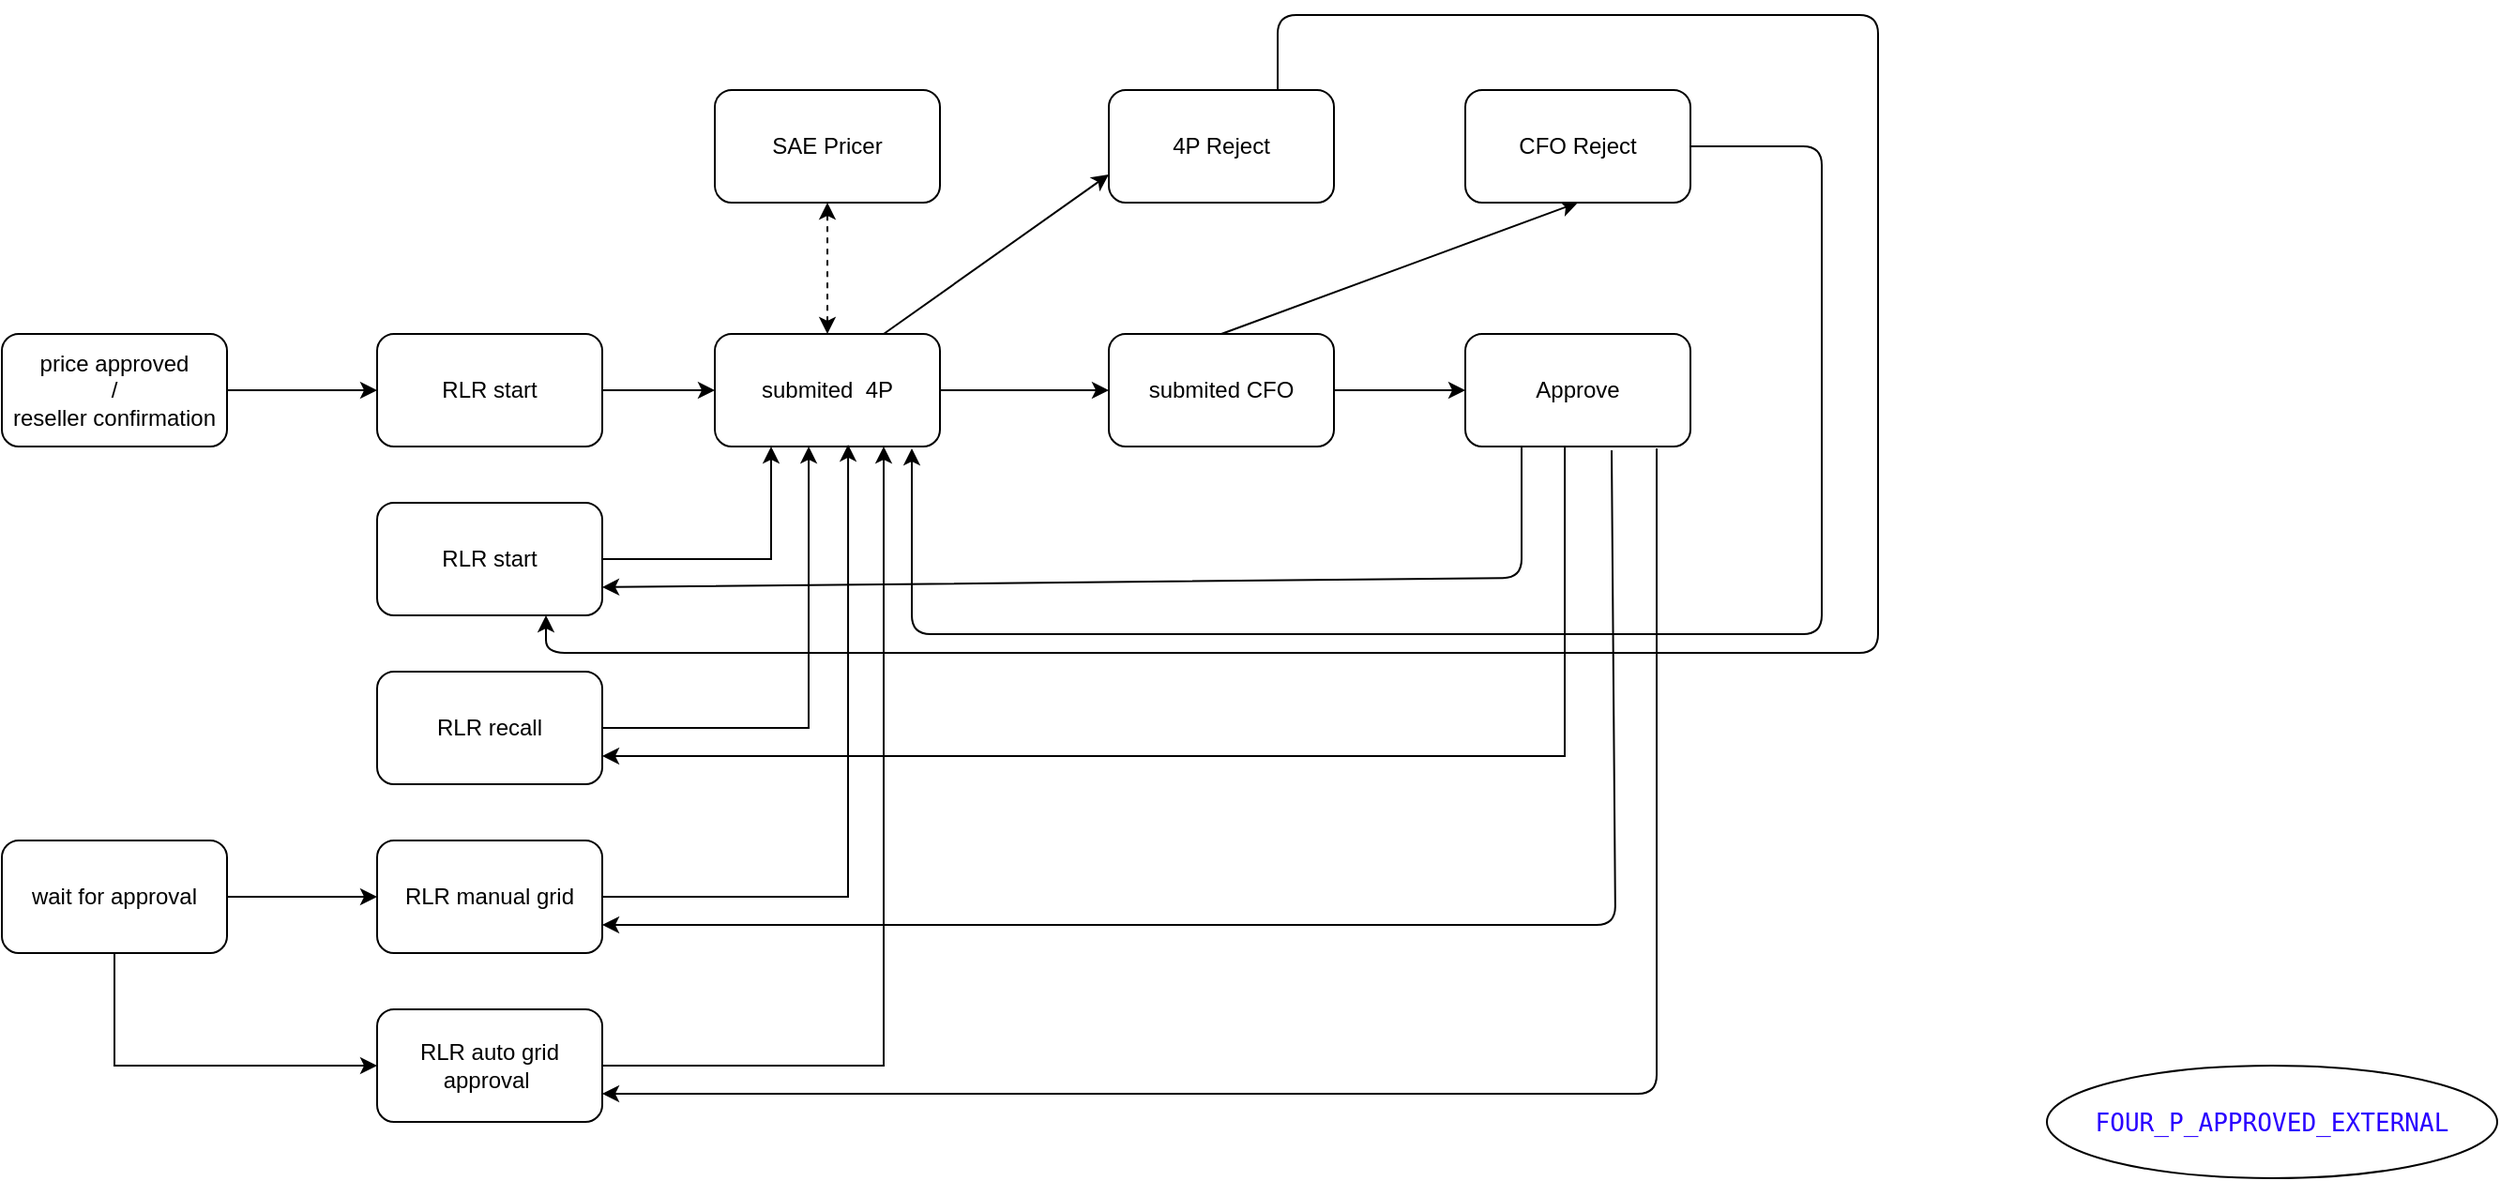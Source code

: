 <mxfile version="14.2.9" type="github">
  <diagram id="mZGh_RR28e_5rWhWMPwG" name="Page-1">
    <mxGraphModel dx="1422" dy="794" grid="1" gridSize="10" guides="1" tooltips="1" connect="1" arrows="1" fold="1" page="1" pageScale="1" pageWidth="850" pageHeight="1100" math="0" shadow="0">
      <root>
        <mxCell id="0" />
        <mxCell id="1" parent="0" />
        <mxCell id="PxzkpLSmrIi1IH7mPmlL-12" style="edgeStyle=orthogonalEdgeStyle;rounded=0;orthogonalLoop=1;jettySize=auto;html=1;" parent="1" source="PxzkpLSmrIi1IH7mPmlL-1" target="PxzkpLSmrIi1IH7mPmlL-2" edge="1">
          <mxGeometry relative="1" as="geometry" />
        </mxCell>
        <mxCell id="PxzkpLSmrIi1IH7mPmlL-1" value="price approved &lt;br&gt;/&lt;br&gt;reseller confirmation" style="rounded=1;whiteSpace=wrap;html=1;" parent="1" vertex="1">
          <mxGeometry x="40" y="290" width="120" height="60" as="geometry" />
        </mxCell>
        <mxCell id="PxzkpLSmrIi1IH7mPmlL-11" style="edgeStyle=orthogonalEdgeStyle;rounded=0;orthogonalLoop=1;jettySize=auto;html=1;" parent="1" source="PxzkpLSmrIi1IH7mPmlL-2" target="PxzkpLSmrIi1IH7mPmlL-3" edge="1">
          <mxGeometry relative="1" as="geometry" />
        </mxCell>
        <mxCell id="PxzkpLSmrIi1IH7mPmlL-2" value="RLR start" style="rounded=1;whiteSpace=wrap;html=1;" parent="1" vertex="1">
          <mxGeometry x="240" y="290" width="120" height="60" as="geometry" />
        </mxCell>
        <mxCell id="PxzkpLSmrIi1IH7mPmlL-10" style="edgeStyle=orthogonalEdgeStyle;rounded=0;orthogonalLoop=1;jettySize=auto;html=1;" parent="1" source="PxzkpLSmrIi1IH7mPmlL-3" target="PxzkpLSmrIi1IH7mPmlL-5" edge="1">
          <mxGeometry relative="1" as="geometry" />
        </mxCell>
        <mxCell id="PxzkpLSmrIi1IH7mPmlL-3" value="submited&amp;nbsp; 4P" style="rounded=1;whiteSpace=wrap;html=1;" parent="1" vertex="1">
          <mxGeometry x="420" y="290" width="120" height="60" as="geometry" />
        </mxCell>
        <mxCell id="PxzkpLSmrIi1IH7mPmlL-14" style="edgeStyle=orthogonalEdgeStyle;rounded=0;orthogonalLoop=1;jettySize=auto;html=1;entryX=0.417;entryY=1;entryDx=0;entryDy=0;entryPerimeter=0;" parent="1" source="PxzkpLSmrIi1IH7mPmlL-4" target="PxzkpLSmrIi1IH7mPmlL-3" edge="1">
          <mxGeometry relative="1" as="geometry" />
        </mxCell>
        <mxCell id="PxzkpLSmrIi1IH7mPmlL-4" value="RLR recall" style="rounded=1;whiteSpace=wrap;html=1;" parent="1" vertex="1">
          <mxGeometry x="240" y="470" width="120" height="60" as="geometry" />
        </mxCell>
        <mxCell id="PxzkpLSmrIi1IH7mPmlL-7" style="edgeStyle=orthogonalEdgeStyle;rounded=0;orthogonalLoop=1;jettySize=auto;html=1;entryX=1;entryY=0.75;entryDx=0;entryDy=0;exitX=0.442;exitY=0.983;exitDx=0;exitDy=0;exitPerimeter=0;" parent="1" source="ErRua213hZi1VkKvtBRZ-1" target="PxzkpLSmrIi1IH7mPmlL-4" edge="1">
          <mxGeometry relative="1" as="geometry">
            <Array as="points">
              <mxPoint x="873" y="515" />
            </Array>
          </mxGeometry>
        </mxCell>
        <mxCell id="ErRua213hZi1VkKvtBRZ-2" style="edgeStyle=orthogonalEdgeStyle;rounded=0;orthogonalLoop=1;jettySize=auto;html=1;entryX=0;entryY=0.5;entryDx=0;entryDy=0;" edge="1" parent="1" source="PxzkpLSmrIi1IH7mPmlL-5" target="ErRua213hZi1VkKvtBRZ-1">
          <mxGeometry relative="1" as="geometry" />
        </mxCell>
        <mxCell id="PxzkpLSmrIi1IH7mPmlL-5" value="submited CFO" style="rounded=1;whiteSpace=wrap;html=1;" parent="1" vertex="1">
          <mxGeometry x="630" y="290" width="120" height="60" as="geometry" />
        </mxCell>
        <mxCell id="PxzkpLSmrIi1IH7mPmlL-9" style="edgeStyle=orthogonalEdgeStyle;rounded=0;orthogonalLoop=1;jettySize=auto;html=1;entryX=0.25;entryY=1;entryDx=0;entryDy=0;" parent="1" source="PxzkpLSmrIi1IH7mPmlL-6" target="PxzkpLSmrIi1IH7mPmlL-3" edge="1">
          <mxGeometry relative="1" as="geometry" />
        </mxCell>
        <mxCell id="PxzkpLSmrIi1IH7mPmlL-6" value="RLR start" style="rounded=1;whiteSpace=wrap;html=1;" parent="1" vertex="1">
          <mxGeometry x="240" y="380" width="120" height="60" as="geometry" />
        </mxCell>
        <mxCell id="PxzkpLSmrIi1IH7mPmlL-8" value="" style="endArrow=classic;html=1;entryX=1;entryY=0.75;entryDx=0;entryDy=0;exitX=0.25;exitY=1;exitDx=0;exitDy=0;" parent="1" source="ErRua213hZi1VkKvtBRZ-1" target="PxzkpLSmrIi1IH7mPmlL-6" edge="1">
          <mxGeometry width="50" height="50" relative="1" as="geometry">
            <mxPoint x="400" y="430" as="sourcePoint" />
            <mxPoint x="450" y="380" as="targetPoint" />
            <Array as="points">
              <mxPoint x="850" y="420" />
            </Array>
          </mxGeometry>
        </mxCell>
        <mxCell id="ErRua213hZi1VkKvtBRZ-4" style="edgeStyle=orthogonalEdgeStyle;rounded=0;orthogonalLoop=1;jettySize=auto;html=1;entryX=0.592;entryY=0.983;entryDx=0;entryDy=0;entryPerimeter=0;" edge="1" parent="1" source="PxzkpLSmrIi1IH7mPmlL-19" target="PxzkpLSmrIi1IH7mPmlL-3">
          <mxGeometry relative="1" as="geometry" />
        </mxCell>
        <mxCell id="PxzkpLSmrIi1IH7mPmlL-19" value="RLR manual grid" style="rounded=1;whiteSpace=wrap;html=1;" parent="1" vertex="1">
          <mxGeometry x="240" y="560" width="120" height="60" as="geometry" />
        </mxCell>
        <mxCell id="PxzkpLSmrIi1IH7mPmlL-20" value="&lt;pre style=&quot;background-color: #ffffff ; color: #000000 ; font-family: &amp;quot;jetbrains mono&amp;quot; , monospace ; font-size: 9.8pt&quot;&gt;&lt;span style=&quot;color: #2a00ff&quot;&gt;FOUR_P_APPROVED_EXTERNAL&lt;/span&gt;&lt;/pre&gt;" style="ellipse;whiteSpace=wrap;html=1;" parent="1" vertex="1">
          <mxGeometry x="1130" y="680" width="240" height="60" as="geometry" />
        </mxCell>
        <mxCell id="ErRua213hZi1VkKvtBRZ-3" style="edgeStyle=orthogonalEdgeStyle;rounded=0;orthogonalLoop=1;jettySize=auto;html=1;entryX=0.75;entryY=1;entryDx=0;entryDy=0;" edge="1" parent="1" source="PxzkpLSmrIi1IH7mPmlL-21" target="PxzkpLSmrIi1IH7mPmlL-3">
          <mxGeometry relative="1" as="geometry" />
        </mxCell>
        <mxCell id="PxzkpLSmrIi1IH7mPmlL-21" value="RLR auto grid approval&amp;nbsp;" style="rounded=1;whiteSpace=wrap;html=1;" parent="1" vertex="1">
          <mxGeometry x="240" y="650" width="120" height="60" as="geometry" />
        </mxCell>
        <mxCell id="ErRua213hZi1VkKvtBRZ-1" value="Approve" style="rounded=1;whiteSpace=wrap;html=1;" vertex="1" parent="1">
          <mxGeometry x="820" y="290" width="120" height="60" as="geometry" />
        </mxCell>
        <mxCell id="ErRua213hZi1VkKvtBRZ-5" value="" style="endArrow=classic;html=1;entryX=1;entryY=0.75;entryDx=0;entryDy=0;exitX=0.65;exitY=1.033;exitDx=0;exitDy=0;exitPerimeter=0;" edge="1" parent="1" source="ErRua213hZi1VkKvtBRZ-1" target="PxzkpLSmrIi1IH7mPmlL-19">
          <mxGeometry width="50" height="50" relative="1" as="geometry">
            <mxPoint x="430" y="460" as="sourcePoint" />
            <mxPoint x="480" y="410" as="targetPoint" />
            <Array as="points">
              <mxPoint x="900" y="605" />
            </Array>
          </mxGeometry>
        </mxCell>
        <mxCell id="ErRua213hZi1VkKvtBRZ-6" value="" style="endArrow=classic;html=1;entryX=1;entryY=0.75;entryDx=0;entryDy=0;exitX=0.85;exitY=1.017;exitDx=0;exitDy=0;exitPerimeter=0;" edge="1" parent="1" source="ErRua213hZi1VkKvtBRZ-1" target="PxzkpLSmrIi1IH7mPmlL-21">
          <mxGeometry width="50" height="50" relative="1" as="geometry">
            <mxPoint x="430" y="460" as="sourcePoint" />
            <mxPoint x="480" y="410" as="targetPoint" />
            <Array as="points">
              <mxPoint x="922" y="695" />
            </Array>
          </mxGeometry>
        </mxCell>
        <mxCell id="ErRua213hZi1VkKvtBRZ-7" value="SAE Pricer" style="rounded=1;whiteSpace=wrap;html=1;" vertex="1" parent="1">
          <mxGeometry x="420" y="160" width="120" height="60" as="geometry" />
        </mxCell>
        <mxCell id="ErRua213hZi1VkKvtBRZ-8" value="" style="endArrow=classic;startArrow=classic;html=1;exitX=0.5;exitY=0;exitDx=0;exitDy=0;dashed=1;entryX=0.5;entryY=1;entryDx=0;entryDy=0;" edge="1" parent="1" source="PxzkpLSmrIi1IH7mPmlL-3" target="ErRua213hZi1VkKvtBRZ-7">
          <mxGeometry width="50" height="50" relative="1" as="geometry">
            <mxPoint x="660" y="390" as="sourcePoint" />
            <mxPoint x="520" y="240" as="targetPoint" />
            <Array as="points" />
          </mxGeometry>
        </mxCell>
        <mxCell id="ErRua213hZi1VkKvtBRZ-11" value="4P Reject" style="rounded=1;whiteSpace=wrap;html=1;" vertex="1" parent="1">
          <mxGeometry x="630" y="160" width="120" height="60" as="geometry" />
        </mxCell>
        <mxCell id="ErRua213hZi1VkKvtBRZ-12" value="" style="endArrow=classic;html=1;exitX=0.75;exitY=0;exitDx=0;exitDy=0;entryX=0;entryY=0.75;entryDx=0;entryDy=0;" edge="1" parent="1" source="PxzkpLSmrIi1IH7mPmlL-3" target="ErRua213hZi1VkKvtBRZ-11">
          <mxGeometry width="50" height="50" relative="1" as="geometry">
            <mxPoint x="660" y="470" as="sourcePoint" />
            <mxPoint x="710" y="420" as="targetPoint" />
          </mxGeometry>
        </mxCell>
        <mxCell id="ErRua213hZi1VkKvtBRZ-13" value="" style="endArrow=classic;html=1;exitX=0.5;exitY=0;exitDx=0;exitDy=0;entryX=0.5;entryY=1;entryDx=0;entryDy=0;" edge="1" parent="1" source="PxzkpLSmrIi1IH7mPmlL-5" target="ErRua213hZi1VkKvtBRZ-14">
          <mxGeometry width="50" height="50" relative="1" as="geometry">
            <mxPoint x="660" y="470" as="sourcePoint" />
            <mxPoint x="710" y="420" as="targetPoint" />
          </mxGeometry>
        </mxCell>
        <mxCell id="ErRua213hZi1VkKvtBRZ-14" value="CFO Reject" style="rounded=1;whiteSpace=wrap;html=1;" vertex="1" parent="1">
          <mxGeometry x="820" y="160" width="120" height="60" as="geometry" />
        </mxCell>
        <mxCell id="ErRua213hZi1VkKvtBRZ-15" value="" style="endArrow=classic;html=1;exitX=1;exitY=0.5;exitDx=0;exitDy=0;entryX=0.875;entryY=1.017;entryDx=0;entryDy=0;entryPerimeter=0;" edge="1" parent="1" source="ErRua213hZi1VkKvtBRZ-14" target="PxzkpLSmrIi1IH7mPmlL-3">
          <mxGeometry width="50" height="50" relative="1" as="geometry">
            <mxPoint x="660" y="470" as="sourcePoint" />
            <mxPoint x="528" y="380" as="targetPoint" />
            <Array as="points">
              <mxPoint x="1010" y="190" />
              <mxPoint x="1010" y="450" />
              <mxPoint x="525" y="450" />
            </Array>
          </mxGeometry>
        </mxCell>
        <mxCell id="ErRua213hZi1VkKvtBRZ-16" value="" style="endArrow=classic;html=1;exitX=0.75;exitY=0;exitDx=0;exitDy=0;entryX=0.75;entryY=1;entryDx=0;entryDy=0;" edge="1" parent="1" source="ErRua213hZi1VkKvtBRZ-11" target="PxzkpLSmrIi1IH7mPmlL-6">
          <mxGeometry width="50" height="50" relative="1" as="geometry">
            <mxPoint x="660" y="470" as="sourcePoint" />
            <mxPoint x="710" y="420" as="targetPoint" />
            <Array as="points">
              <mxPoint x="720" y="120" />
              <mxPoint x="1040" y="120" />
              <mxPoint x="1040" y="460" />
              <mxPoint x="330" y="460" />
            </Array>
          </mxGeometry>
        </mxCell>
        <mxCell id="ErRua213hZi1VkKvtBRZ-18" style="edgeStyle=orthogonalEdgeStyle;rounded=0;orthogonalLoop=1;jettySize=auto;html=1;entryX=0;entryY=0.5;entryDx=0;entryDy=0;" edge="1" parent="1" source="ErRua213hZi1VkKvtBRZ-17" target="PxzkpLSmrIi1IH7mPmlL-19">
          <mxGeometry relative="1" as="geometry">
            <mxPoint x="220" y="590" as="targetPoint" />
          </mxGeometry>
        </mxCell>
        <mxCell id="ErRua213hZi1VkKvtBRZ-19" style="edgeStyle=orthogonalEdgeStyle;rounded=0;orthogonalLoop=1;jettySize=auto;html=1;entryX=0;entryY=0.5;entryDx=0;entryDy=0;" edge="1" parent="1" source="ErRua213hZi1VkKvtBRZ-17" target="PxzkpLSmrIi1IH7mPmlL-21">
          <mxGeometry relative="1" as="geometry">
            <Array as="points">
              <mxPoint x="100" y="680" />
            </Array>
          </mxGeometry>
        </mxCell>
        <mxCell id="ErRua213hZi1VkKvtBRZ-17" value="wait for approval" style="rounded=1;whiteSpace=wrap;html=1;" vertex="1" parent="1">
          <mxGeometry x="40" y="560" width="120" height="60" as="geometry" />
        </mxCell>
      </root>
    </mxGraphModel>
  </diagram>
</mxfile>
